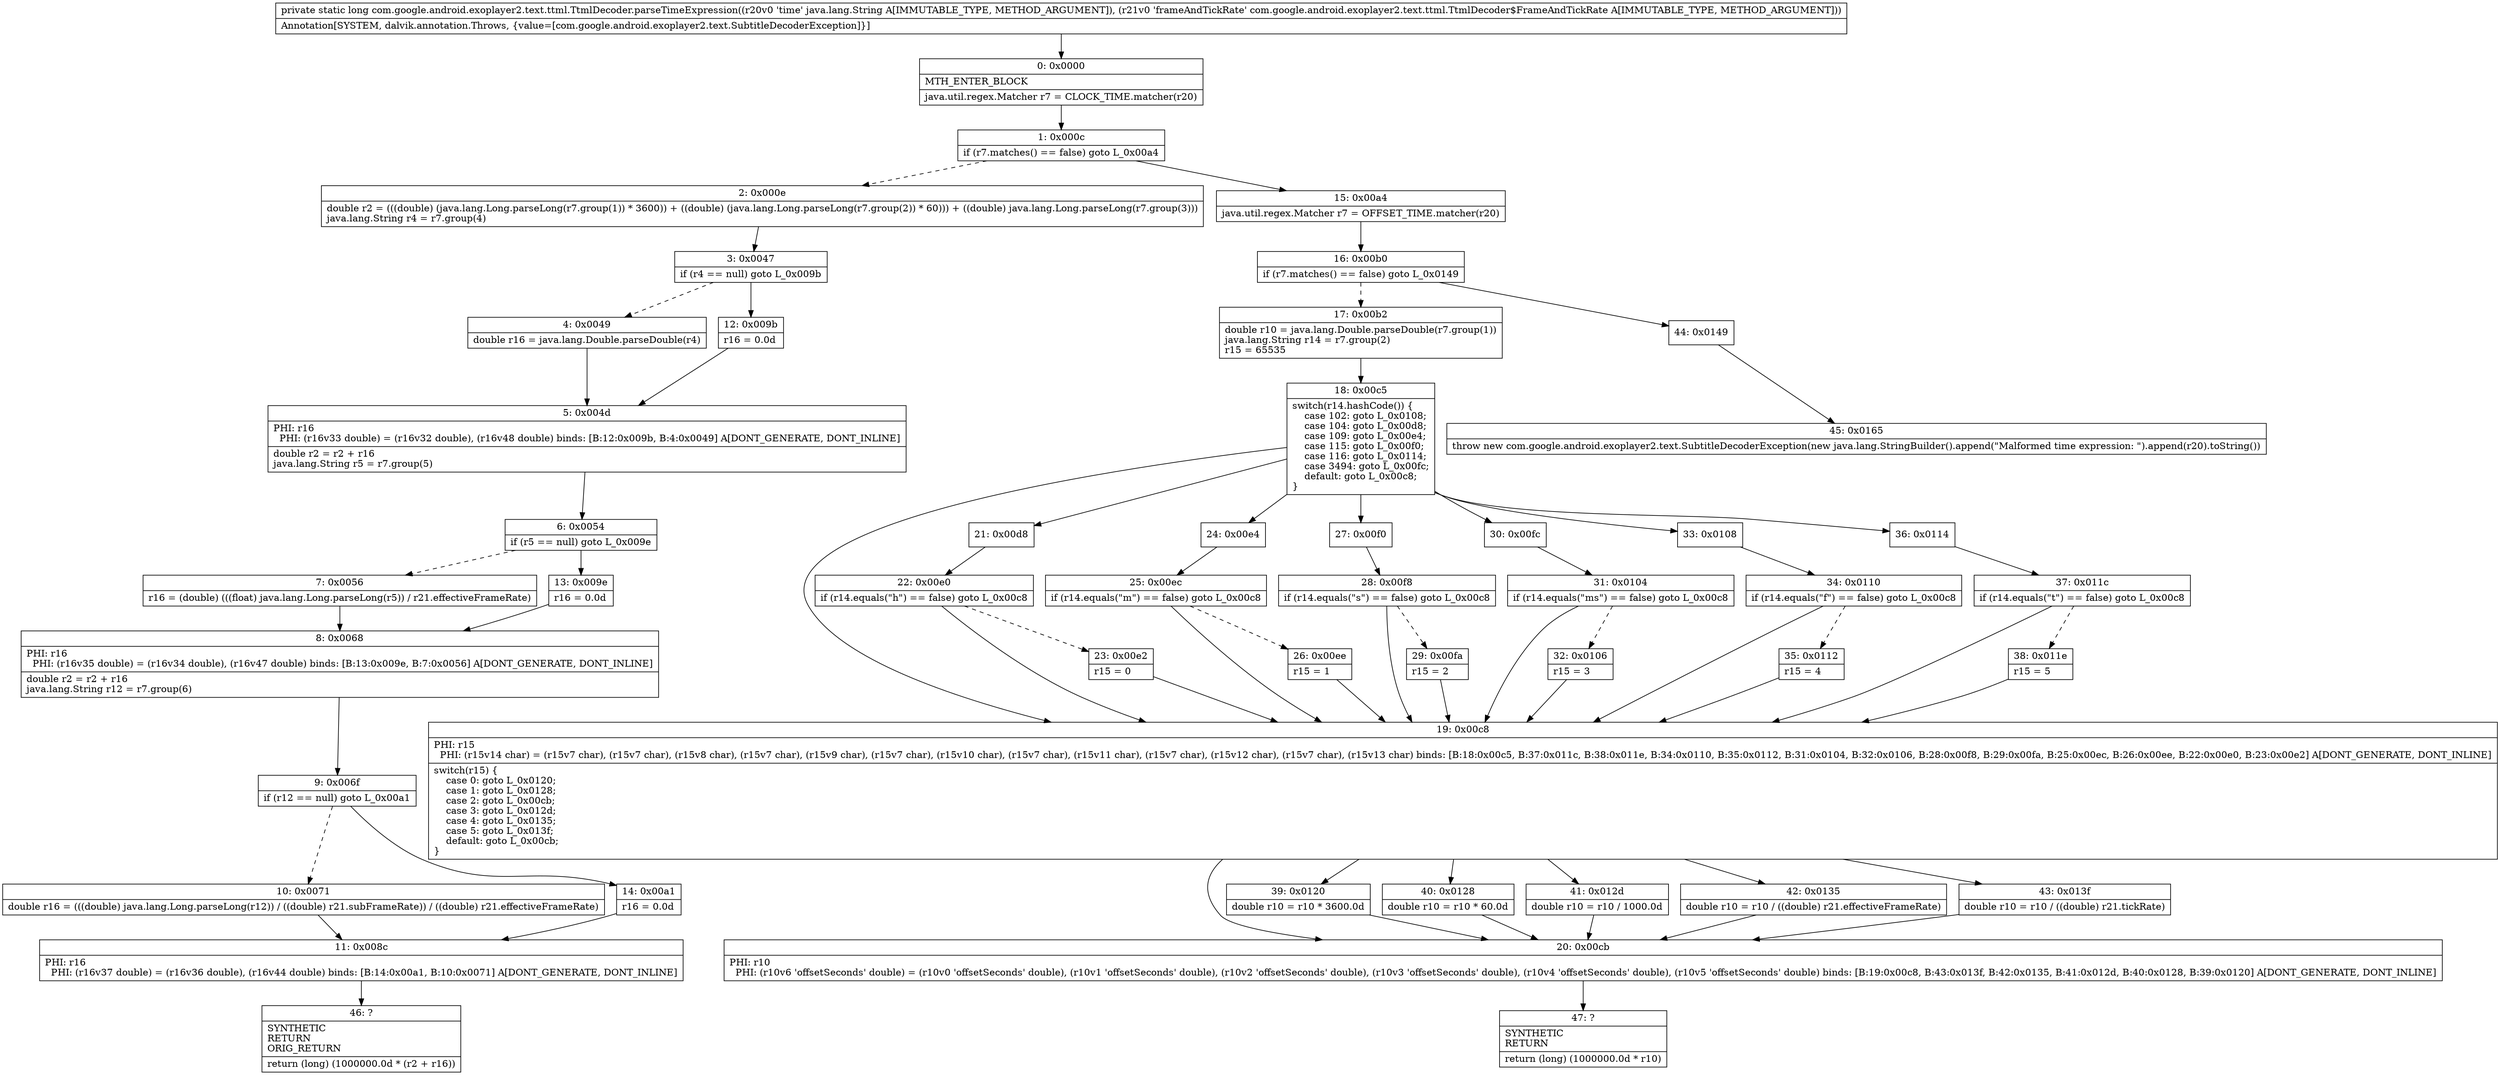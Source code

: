 digraph "CFG forcom.google.android.exoplayer2.text.ttml.TtmlDecoder.parseTimeExpression(Ljava\/lang\/String;Lcom\/google\/android\/exoplayer2\/text\/ttml\/TtmlDecoder$FrameAndTickRate;)J" {
Node_0 [shape=record,label="{0\:\ 0x0000|MTH_ENTER_BLOCK\l|java.util.regex.Matcher r7 = CLOCK_TIME.matcher(r20)\l}"];
Node_1 [shape=record,label="{1\:\ 0x000c|if (r7.matches() == false) goto L_0x00a4\l}"];
Node_2 [shape=record,label="{2\:\ 0x000e|double r2 = (((double) (java.lang.Long.parseLong(r7.group(1)) * 3600)) + ((double) (java.lang.Long.parseLong(r7.group(2)) * 60))) + ((double) java.lang.Long.parseLong(r7.group(3)))\ljava.lang.String r4 = r7.group(4)\l}"];
Node_3 [shape=record,label="{3\:\ 0x0047|if (r4 == null) goto L_0x009b\l}"];
Node_4 [shape=record,label="{4\:\ 0x0049|double r16 = java.lang.Double.parseDouble(r4)\l}"];
Node_5 [shape=record,label="{5\:\ 0x004d|PHI: r16 \l  PHI: (r16v33 double) = (r16v32 double), (r16v48 double) binds: [B:12:0x009b, B:4:0x0049] A[DONT_GENERATE, DONT_INLINE]\l|double r2 = r2 + r16\ljava.lang.String r5 = r7.group(5)\l}"];
Node_6 [shape=record,label="{6\:\ 0x0054|if (r5 == null) goto L_0x009e\l}"];
Node_7 [shape=record,label="{7\:\ 0x0056|r16 = (double) (((float) java.lang.Long.parseLong(r5)) \/ r21.effectiveFrameRate)\l}"];
Node_8 [shape=record,label="{8\:\ 0x0068|PHI: r16 \l  PHI: (r16v35 double) = (r16v34 double), (r16v47 double) binds: [B:13:0x009e, B:7:0x0056] A[DONT_GENERATE, DONT_INLINE]\l|double r2 = r2 + r16\ljava.lang.String r12 = r7.group(6)\l}"];
Node_9 [shape=record,label="{9\:\ 0x006f|if (r12 == null) goto L_0x00a1\l}"];
Node_10 [shape=record,label="{10\:\ 0x0071|double r16 = (((double) java.lang.Long.parseLong(r12)) \/ ((double) r21.subFrameRate)) \/ ((double) r21.effectiveFrameRate)\l}"];
Node_11 [shape=record,label="{11\:\ 0x008c|PHI: r16 \l  PHI: (r16v37 double) = (r16v36 double), (r16v44 double) binds: [B:14:0x00a1, B:10:0x0071] A[DONT_GENERATE, DONT_INLINE]\l}"];
Node_12 [shape=record,label="{12\:\ 0x009b|r16 = 0.0d\l}"];
Node_13 [shape=record,label="{13\:\ 0x009e|r16 = 0.0d\l}"];
Node_14 [shape=record,label="{14\:\ 0x00a1|r16 = 0.0d\l}"];
Node_15 [shape=record,label="{15\:\ 0x00a4|java.util.regex.Matcher r7 = OFFSET_TIME.matcher(r20)\l}"];
Node_16 [shape=record,label="{16\:\ 0x00b0|if (r7.matches() == false) goto L_0x0149\l}"];
Node_17 [shape=record,label="{17\:\ 0x00b2|double r10 = java.lang.Double.parseDouble(r7.group(1))\ljava.lang.String r14 = r7.group(2)\lr15 = 65535\l}"];
Node_18 [shape=record,label="{18\:\ 0x00c5|switch(r14.hashCode()) \{\l    case 102: goto L_0x0108;\l    case 104: goto L_0x00d8;\l    case 109: goto L_0x00e4;\l    case 115: goto L_0x00f0;\l    case 116: goto L_0x0114;\l    case 3494: goto L_0x00fc;\l    default: goto L_0x00c8;\l\}\l}"];
Node_19 [shape=record,label="{19\:\ 0x00c8|PHI: r15 \l  PHI: (r15v14 char) = (r15v7 char), (r15v7 char), (r15v8 char), (r15v7 char), (r15v9 char), (r15v7 char), (r15v10 char), (r15v7 char), (r15v11 char), (r15v7 char), (r15v12 char), (r15v7 char), (r15v13 char) binds: [B:18:0x00c5, B:37:0x011c, B:38:0x011e, B:34:0x0110, B:35:0x0112, B:31:0x0104, B:32:0x0106, B:28:0x00f8, B:29:0x00fa, B:25:0x00ec, B:26:0x00ee, B:22:0x00e0, B:23:0x00e2] A[DONT_GENERATE, DONT_INLINE]\l|switch(r15) \{\l    case 0: goto L_0x0120;\l    case 1: goto L_0x0128;\l    case 2: goto L_0x00cb;\l    case 3: goto L_0x012d;\l    case 4: goto L_0x0135;\l    case 5: goto L_0x013f;\l    default: goto L_0x00cb;\l\}\l}"];
Node_20 [shape=record,label="{20\:\ 0x00cb|PHI: r10 \l  PHI: (r10v6 'offsetSeconds' double) = (r10v0 'offsetSeconds' double), (r10v1 'offsetSeconds' double), (r10v2 'offsetSeconds' double), (r10v3 'offsetSeconds' double), (r10v4 'offsetSeconds' double), (r10v5 'offsetSeconds' double) binds: [B:19:0x00c8, B:43:0x013f, B:42:0x0135, B:41:0x012d, B:40:0x0128, B:39:0x0120] A[DONT_GENERATE, DONT_INLINE]\l}"];
Node_21 [shape=record,label="{21\:\ 0x00d8}"];
Node_22 [shape=record,label="{22\:\ 0x00e0|if (r14.equals(\"h\") == false) goto L_0x00c8\l}"];
Node_23 [shape=record,label="{23\:\ 0x00e2|r15 = 0\l}"];
Node_24 [shape=record,label="{24\:\ 0x00e4}"];
Node_25 [shape=record,label="{25\:\ 0x00ec|if (r14.equals(\"m\") == false) goto L_0x00c8\l}"];
Node_26 [shape=record,label="{26\:\ 0x00ee|r15 = 1\l}"];
Node_27 [shape=record,label="{27\:\ 0x00f0}"];
Node_28 [shape=record,label="{28\:\ 0x00f8|if (r14.equals(\"s\") == false) goto L_0x00c8\l}"];
Node_29 [shape=record,label="{29\:\ 0x00fa|r15 = 2\l}"];
Node_30 [shape=record,label="{30\:\ 0x00fc}"];
Node_31 [shape=record,label="{31\:\ 0x0104|if (r14.equals(\"ms\") == false) goto L_0x00c8\l}"];
Node_32 [shape=record,label="{32\:\ 0x0106|r15 = 3\l}"];
Node_33 [shape=record,label="{33\:\ 0x0108}"];
Node_34 [shape=record,label="{34\:\ 0x0110|if (r14.equals(\"f\") == false) goto L_0x00c8\l}"];
Node_35 [shape=record,label="{35\:\ 0x0112|r15 = 4\l}"];
Node_36 [shape=record,label="{36\:\ 0x0114}"];
Node_37 [shape=record,label="{37\:\ 0x011c|if (r14.equals(\"t\") == false) goto L_0x00c8\l}"];
Node_38 [shape=record,label="{38\:\ 0x011e|r15 = 5\l}"];
Node_39 [shape=record,label="{39\:\ 0x0120|double r10 = r10 * 3600.0d\l}"];
Node_40 [shape=record,label="{40\:\ 0x0128|double r10 = r10 * 60.0d\l}"];
Node_41 [shape=record,label="{41\:\ 0x012d|double r10 = r10 \/ 1000.0d\l}"];
Node_42 [shape=record,label="{42\:\ 0x0135|double r10 = r10 \/ ((double) r21.effectiveFrameRate)\l}"];
Node_43 [shape=record,label="{43\:\ 0x013f|double r10 = r10 \/ ((double) r21.tickRate)\l}"];
Node_44 [shape=record,label="{44\:\ 0x0149}"];
Node_45 [shape=record,label="{45\:\ 0x0165|throw new com.google.android.exoplayer2.text.SubtitleDecoderException(new java.lang.StringBuilder().append(\"Malformed time expression: \").append(r20).toString())\l}"];
Node_46 [shape=record,label="{46\:\ ?|SYNTHETIC\lRETURN\lORIG_RETURN\l|return (long) (1000000.0d * (r2 + r16))\l}"];
Node_47 [shape=record,label="{47\:\ ?|SYNTHETIC\lRETURN\l|return (long) (1000000.0d * r10)\l}"];
MethodNode[shape=record,label="{private static long com.google.android.exoplayer2.text.ttml.TtmlDecoder.parseTimeExpression((r20v0 'time' java.lang.String A[IMMUTABLE_TYPE, METHOD_ARGUMENT]), (r21v0 'frameAndTickRate' com.google.android.exoplayer2.text.ttml.TtmlDecoder$FrameAndTickRate A[IMMUTABLE_TYPE, METHOD_ARGUMENT]))  | Annotation[SYSTEM, dalvik.annotation.Throws, \{value=[com.google.android.exoplayer2.text.SubtitleDecoderException]\}]\l}"];
MethodNode -> Node_0;
Node_0 -> Node_1;
Node_1 -> Node_2[style=dashed];
Node_1 -> Node_15;
Node_2 -> Node_3;
Node_3 -> Node_4[style=dashed];
Node_3 -> Node_12;
Node_4 -> Node_5;
Node_5 -> Node_6;
Node_6 -> Node_7[style=dashed];
Node_6 -> Node_13;
Node_7 -> Node_8;
Node_8 -> Node_9;
Node_9 -> Node_10[style=dashed];
Node_9 -> Node_14;
Node_10 -> Node_11;
Node_11 -> Node_46;
Node_12 -> Node_5;
Node_13 -> Node_8;
Node_14 -> Node_11;
Node_15 -> Node_16;
Node_16 -> Node_17[style=dashed];
Node_16 -> Node_44;
Node_17 -> Node_18;
Node_18 -> Node_19;
Node_18 -> Node_21;
Node_18 -> Node_24;
Node_18 -> Node_27;
Node_18 -> Node_30;
Node_18 -> Node_33;
Node_18 -> Node_36;
Node_19 -> Node_20;
Node_19 -> Node_39;
Node_19 -> Node_40;
Node_19 -> Node_41;
Node_19 -> Node_42;
Node_19 -> Node_43;
Node_20 -> Node_47;
Node_21 -> Node_22;
Node_22 -> Node_19;
Node_22 -> Node_23[style=dashed];
Node_23 -> Node_19;
Node_24 -> Node_25;
Node_25 -> Node_19;
Node_25 -> Node_26[style=dashed];
Node_26 -> Node_19;
Node_27 -> Node_28;
Node_28 -> Node_19;
Node_28 -> Node_29[style=dashed];
Node_29 -> Node_19;
Node_30 -> Node_31;
Node_31 -> Node_19;
Node_31 -> Node_32[style=dashed];
Node_32 -> Node_19;
Node_33 -> Node_34;
Node_34 -> Node_19;
Node_34 -> Node_35[style=dashed];
Node_35 -> Node_19;
Node_36 -> Node_37;
Node_37 -> Node_19;
Node_37 -> Node_38[style=dashed];
Node_38 -> Node_19;
Node_39 -> Node_20;
Node_40 -> Node_20;
Node_41 -> Node_20;
Node_42 -> Node_20;
Node_43 -> Node_20;
Node_44 -> Node_45;
}

